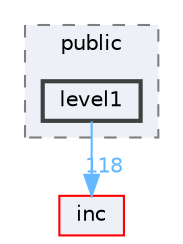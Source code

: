 digraph "src/public/level1"
{
 // LATEX_PDF_SIZE
  bgcolor="transparent";
  edge [fontname=Helvetica,fontsize=10,labelfontname=Helvetica,labelfontsize=10];
  node [fontname=Helvetica,fontsize=10,shape=box,height=0.2,width=0.4];
  compound=true
  subgraph clusterdir_408e3e109cd8ba6803532e2e583521a9 {
    graph [ bgcolor="#edf0f7", pencolor="grey50", label="public", fontname=Helvetica,fontsize=10 style="filled,dashed", URL="dir_408e3e109cd8ba6803532e2e583521a9.html",tooltip=""]
  dir_c41893dccbc54ae84db9d25cb8d2a465 [label="level1", fillcolor="#edf0f7", color="grey25", style="filled,bold", URL="dir_c41893dccbc54ae84db9d25cb8d2a465.html",tooltip=""];
  }
  dir_bfccd401955b95cf8c75461437045ac0 [label="inc", fillcolor="#edf0f7", color="red", style="filled", URL="dir_bfccd401955b95cf8c75461437045ac0.html",tooltip=""];
  dir_c41893dccbc54ae84db9d25cb8d2a465->dir_bfccd401955b95cf8c75461437045ac0 [headlabel="118", labeldistance=1.5 headhref="dir_000006_000004.html" href="dir_000006_000004.html" color="steelblue1" fontcolor="steelblue1"];
}
